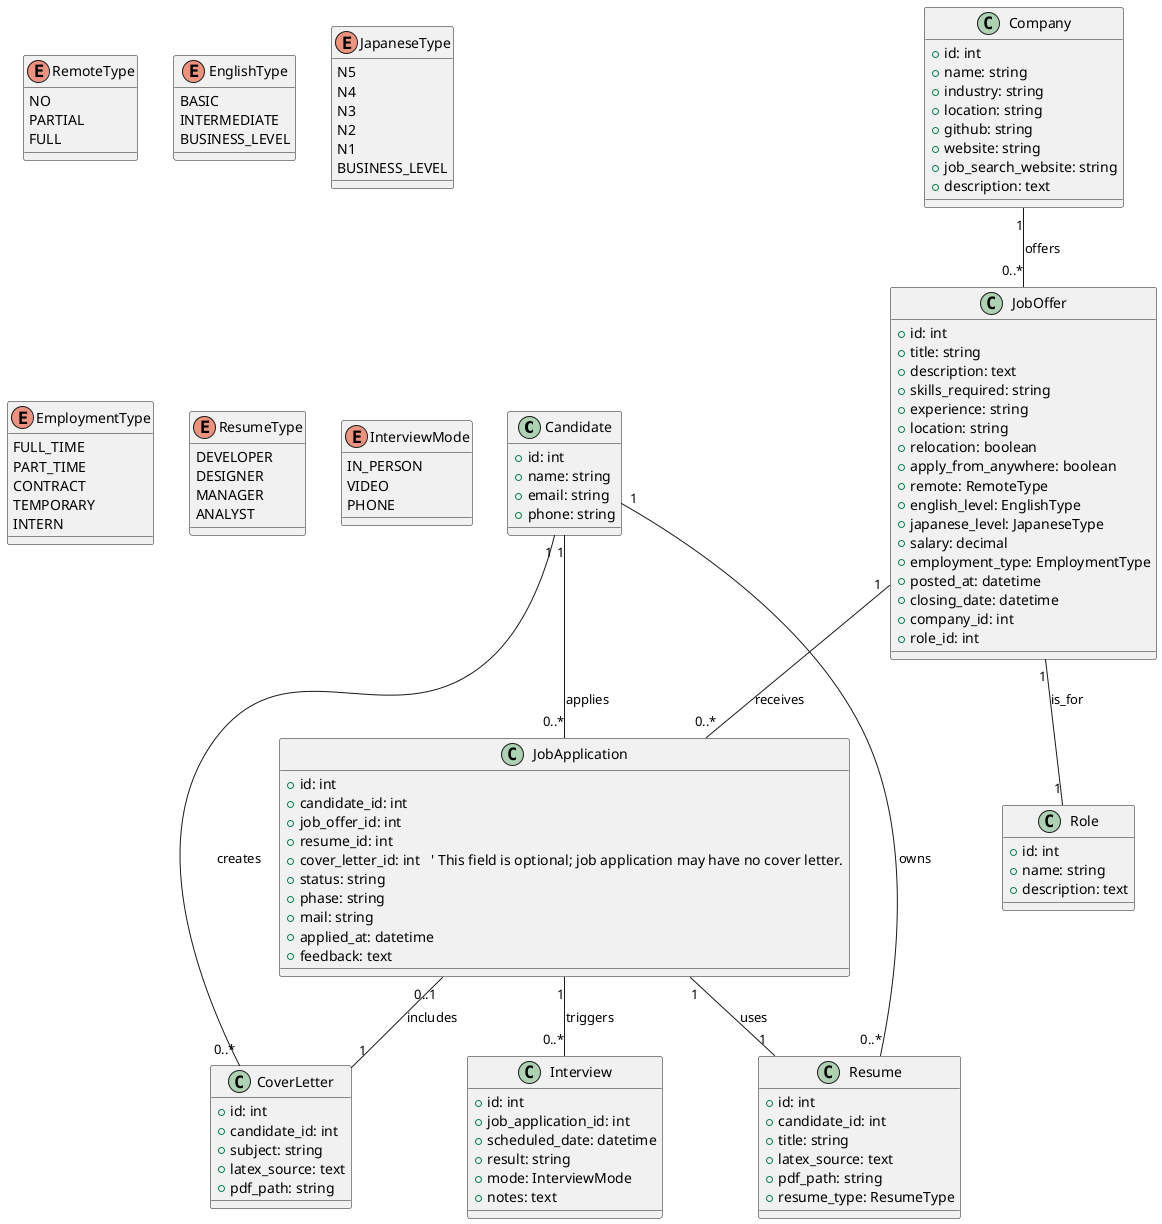 @startuml

' Candidate represents a user applying to jobs.
class Candidate {
  + id: int
  + name: string
  + email: string
  + phone: string
}

' Company offers many JobOffers.
class Company {
  + id: int
  + name: string
  + industry: string
  + location: string
  + github: string
  + website: string
  + job_search_website: string
  + description: text
}

' Role defines the position for a JobOffer.
class Role {
  + id: int
  + name: string
  + description: text
}

' JobOffer belongs to one Company and is associated with one Role.
class JobOffer {
  + id: int
  + title: string
  + description: text
  + skills_required: string
  + experience: string
  + location: string
  + relocation: boolean
  + apply_from_anywhere: boolean
  + remote: RemoteType
  + english_level: EnglishType
  + japanese_level: JapaneseType
  + salary: decimal
  + employment_type: EmploymentType
  + posted_at: datetime
  + closing_date: datetime
  + company_id: int
  + role_id: int
}

' Resume represents one of the candidate's CVs.
class Resume {
  + id: int
  + candidate_id: int
  + title: string
  + latex_source: text
  + pdf_path: string
  + resume_type: ResumeType
}

' CoverLetter represents a cover letter a candidate can create.
class CoverLetter {
  + id: int
  + candidate_id: int
  + subject: string
  + latex_source: text
  + pdf_path: string
}

' JobApplication links a candidate (with a Resume and an optional CoverLetter) to a JobOffer.
class JobApplication {
  + id: int
  + candidate_id: int
  + job_offer_id: int
  + resume_id: int
  + cover_letter_id: int   ' This field is optional; job application may have no cover letter.
  + status: string
  + phase: string
  + mail: string
  + applied_at: datetime
  + feedback: text
}

' Interview is scheduled for a JobApplication.
class Interview {
  + id: int
  + job_application_id: int
  + scheduled_date: datetime
  + result: string
  + mode: InterviewMode
  + notes: text
}

' Enums definitions
enum RemoteType {
  NO
  PARTIAL
  FULL
}

enum EnglishType {
  BASIC
  INTERMEDIATE
  BUSINESS_LEVEL
}

enum JapaneseType {
  N5
  N4
  N3
  N2
  N1
  BUSINESS_LEVEL
}

enum EmploymentType {
  FULL_TIME
  PART_TIME
  CONTRACT
  TEMPORARY
  INTERN
}

enum ResumeType {
  DEVELOPER
  DESIGNER
  MANAGER
  ANALYST
}

enum InterviewMode {
  IN_PERSON
  VIDEO
  PHONE
}

' Define relationships
Candidate "1" -- "0..*" Resume : owns
Candidate "1" -- "0..*" CoverLetter : creates
Candidate "1" -- "0..*" JobApplication : applies

Company "1" -- "0..*" JobOffer : offers

JobOffer "1" -- "1" Role : is_for
JobOffer "1" -- "0..*" JobApplication : receives

JobApplication "1" -- "1" Resume : uses
JobApplication "0..1" -- "1" CoverLetter : includes

JobApplication "1" -- "0..*" Interview : triggers

@enduml
